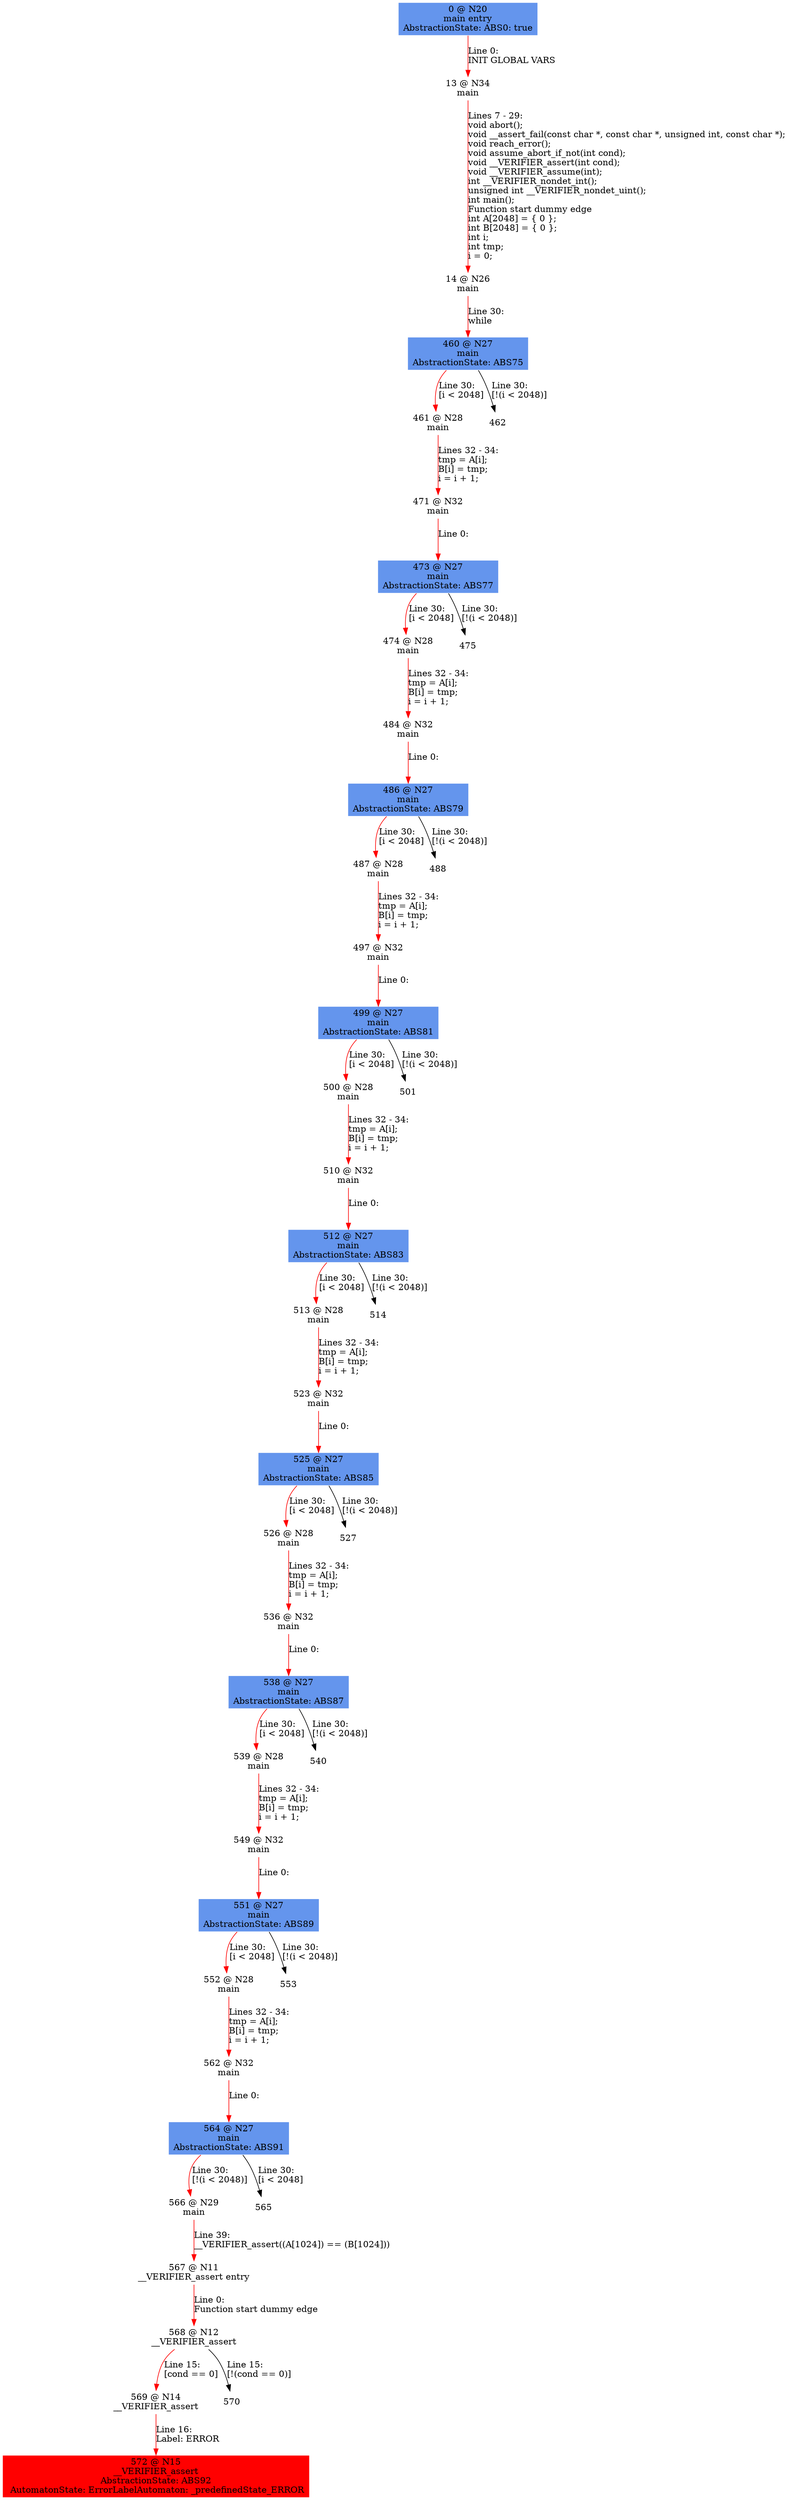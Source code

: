 digraph ARG {
node [style="filled" shape="box" color="white"]
0 [fillcolor="cornflowerblue" label="0 @ N20\nmain entry\nAbstractionState: ABS0: true\n" id="0"]
13 [label="13 @ N34\nmain\n" id="13"]
14 [label="14 @ N26\nmain\n" id="14"]
460 [fillcolor="cornflowerblue" label="460 @ N27\nmain\nAbstractionState: ABS75\n" id="460"]
461 [label="461 @ N28\nmain\n" id="461"]
471 [label="471 @ N32\nmain\n" id="471"]
473 [fillcolor="cornflowerblue" label="473 @ N27\nmain\nAbstractionState: ABS77\n" id="473"]
474 [label="474 @ N28\nmain\n" id="474"]
484 [label="484 @ N32\nmain\n" id="484"]
486 [fillcolor="cornflowerblue" label="486 @ N27\nmain\nAbstractionState: ABS79\n" id="486"]
487 [label="487 @ N28\nmain\n" id="487"]
497 [label="497 @ N32\nmain\n" id="497"]
499 [fillcolor="cornflowerblue" label="499 @ N27\nmain\nAbstractionState: ABS81\n" id="499"]
500 [label="500 @ N28\nmain\n" id="500"]
510 [label="510 @ N32\nmain\n" id="510"]
512 [fillcolor="cornflowerblue" label="512 @ N27\nmain\nAbstractionState: ABS83\n" id="512"]
513 [label="513 @ N28\nmain\n" id="513"]
523 [label="523 @ N32\nmain\n" id="523"]
525 [fillcolor="cornflowerblue" label="525 @ N27\nmain\nAbstractionState: ABS85\n" id="525"]
526 [label="526 @ N28\nmain\n" id="526"]
536 [label="536 @ N32\nmain\n" id="536"]
538 [fillcolor="cornflowerblue" label="538 @ N27\nmain\nAbstractionState: ABS87\n" id="538"]
539 [label="539 @ N28\nmain\n" id="539"]
549 [label="549 @ N32\nmain\n" id="549"]
551 [fillcolor="cornflowerblue" label="551 @ N27\nmain\nAbstractionState: ABS89\n" id="551"]
552 [label="552 @ N28\nmain\n" id="552"]
562 [label="562 @ N32\nmain\n" id="562"]
564 [fillcolor="cornflowerblue" label="564 @ N27\nmain\nAbstractionState: ABS91\n" id="564"]
566 [label="566 @ N29\nmain\n" id="566"]
567 [label="567 @ N11\n__VERIFIER_assert entry\n" id="567"]
568 [label="568 @ N12\n__VERIFIER_assert\n" id="568"]
569 [label="569 @ N14\n__VERIFIER_assert\n" id="569"]
572 [fillcolor="red" label="572 @ N15\n__VERIFIER_assert\nAbstractionState: ABS92\n AutomatonState: ErrorLabelAutomaton: _predefinedState_ERROR\n" id="572"]
0 -> 13 [color="red" label="Line 0: \lINIT GLOBAL VARS\l" id="0 -> 13"]
13 -> 14 [color="red" label="Lines 7 - 29: \lvoid abort();\lvoid __assert_fail(const char *, const char *, unsigned int, const char *);\lvoid reach_error();\lvoid assume_abort_if_not(int cond);\lvoid __VERIFIER_assert(int cond);\lvoid __VERIFIER_assume(int);\lint __VERIFIER_nondet_int();\lunsigned int __VERIFIER_nondet_uint();\lint main();\lFunction start dummy edge\lint A[2048] = { 0 };\lint B[2048] = { 0 };\lint i;\lint tmp;\li = 0;\l" id="13 -> 14"]
14 -> 460 [color="red" label="Line 30: \lwhile\l" id="14 -> 460"]
460 -> 461 [color="red" label="Line 30: \l[i < 2048]\l" id="460 -> 461"]
460 -> 462 [label="Line 30: \l[!(i < 2048)]\l" id="460 -> 462"]
461 -> 471 [color="red" label="Lines 32 - 34: \ltmp = A[i];\lB[i] = tmp;\li = i + 1;\l" id="461 -> 471"]
471 -> 473 [color="red" label="Line 0: \l\l" id="471 -> 473"]
473 -> 474 [color="red" label="Line 30: \l[i < 2048]\l" id="473 -> 474"]
473 -> 475 [label="Line 30: \l[!(i < 2048)]\l" id="473 -> 475"]
474 -> 484 [color="red" label="Lines 32 - 34: \ltmp = A[i];\lB[i] = tmp;\li = i + 1;\l" id="474 -> 484"]
484 -> 486 [color="red" label="Line 0: \l\l" id="484 -> 486"]
486 -> 487 [color="red" label="Line 30: \l[i < 2048]\l" id="486 -> 487"]
486 -> 488 [label="Line 30: \l[!(i < 2048)]\l" id="486 -> 488"]
487 -> 497 [color="red" label="Lines 32 - 34: \ltmp = A[i];\lB[i] = tmp;\li = i + 1;\l" id="487 -> 497"]
497 -> 499 [color="red" label="Line 0: \l\l" id="497 -> 499"]
499 -> 500 [color="red" label="Line 30: \l[i < 2048]\l" id="499 -> 500"]
499 -> 501 [label="Line 30: \l[!(i < 2048)]\l" id="499 -> 501"]
500 -> 510 [color="red" label="Lines 32 - 34: \ltmp = A[i];\lB[i] = tmp;\li = i + 1;\l" id="500 -> 510"]
510 -> 512 [color="red" label="Line 0: \l\l" id="510 -> 512"]
512 -> 513 [color="red" label="Line 30: \l[i < 2048]\l" id="512 -> 513"]
512 -> 514 [label="Line 30: \l[!(i < 2048)]\l" id="512 -> 514"]
513 -> 523 [color="red" label="Lines 32 - 34: \ltmp = A[i];\lB[i] = tmp;\li = i + 1;\l" id="513 -> 523"]
523 -> 525 [color="red" label="Line 0: \l\l" id="523 -> 525"]
525 -> 526 [color="red" label="Line 30: \l[i < 2048]\l" id="525 -> 526"]
525 -> 527 [label="Line 30: \l[!(i < 2048)]\l" id="525 -> 527"]
526 -> 536 [color="red" label="Lines 32 - 34: \ltmp = A[i];\lB[i] = tmp;\li = i + 1;\l" id="526 -> 536"]
536 -> 538 [color="red" label="Line 0: \l\l" id="536 -> 538"]
538 -> 539 [color="red" label="Line 30: \l[i < 2048]\l" id="538 -> 539"]
538 -> 540 [label="Line 30: \l[!(i < 2048)]\l" id="538 -> 540"]
539 -> 549 [color="red" label="Lines 32 - 34: \ltmp = A[i];\lB[i] = tmp;\li = i + 1;\l" id="539 -> 549"]
549 -> 551 [color="red" label="Line 0: \l\l" id="549 -> 551"]
551 -> 552 [color="red" label="Line 30: \l[i < 2048]\l" id="551 -> 552"]
551 -> 553 [label="Line 30: \l[!(i < 2048)]\l" id="551 -> 553"]
552 -> 562 [color="red" label="Lines 32 - 34: \ltmp = A[i];\lB[i] = tmp;\li = i + 1;\l" id="552 -> 562"]
562 -> 564 [color="red" label="Line 0: \l\l" id="562 -> 564"]
564 -> 565 [label="Line 30: \l[i < 2048]\l" id="564 -> 565"]
564 -> 566 [color="red" label="Line 30: \l[!(i < 2048)]\l" id="564 -> 566"]
566 -> 567 [color="red" label="Line 39: \l__VERIFIER_assert((A[1024]) == (B[1024]))\l" id="566 -> 567"]
567 -> 568 [color="red" label="Line 0: \lFunction start dummy edge\l" id="567 -> 568"]
568 -> 569 [color="red" label="Line 15: \l[cond == 0]\l" id="568 -> 569"]
568 -> 570 [label="Line 15: \l[!(cond == 0)]\l" id="568 -> 570"]
569 -> 572 [color="red" label="Line 16: \lLabel: ERROR\l" id="569 -> 572"]
}
